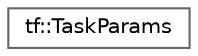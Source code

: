 digraph "类继承关系图"
{
 // LATEX_PDF_SIZE
  bgcolor="transparent";
  edge [fontname=Helvetica,fontsize=10,labelfontname=Helvetica,labelfontsize=10];
  node [fontname=Helvetica,fontsize=10,shape=box,height=0.2,width=0.4];
  rankdir="LR";
  Node0 [id="Node000000",label="tf::TaskParams",height=0.2,width=0.4,color="grey40", fillcolor="white", style="filled",URL="$structtf_1_1_task_params.html",tooltip="task parameters to use when creating an asynchronous task"];
}
